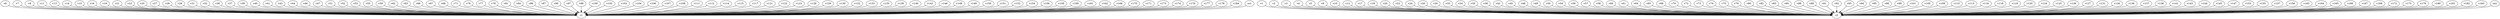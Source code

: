 strict digraph  {
c1;
c2;
v1;
v2;
v3;
v4;
v5;
v6;
v7;
v8;
v9;
v10;
v11;
v12;
v13;
v14;
v15;
v16;
v17;
v18;
v19;
v20;
v21;
v22;
v23;
v24;
v25;
v26;
v27;
v28;
v29;
v30;
v31;
v32;
v33;
v34;
v35;
v36;
v37;
v38;
v39;
v40;
v41;
v42;
v43;
v44;
v45;
v46;
v47;
v48;
v49;
v50;
v51;
v52;
v53;
v54;
v55;
v56;
v57;
v58;
v59;
v60;
v61;
v62;
v63;
v64;
v65;
v66;
v67;
v68;
v69;
v70;
v71;
v72;
v73;
v74;
v75;
v76;
v77;
v78;
v79;
v80;
v81;
v82;
v83;
v84;
v85;
v86;
v87;
v88;
v89;
v90;
v91;
v92;
v93;
v94;
v95;
v96;
v97;
v98;
v99;
v100;
v101;
v102;
v103;
v104;
v105;
v106;
v107;
v108;
v109;
v110;
v111;
v112;
v113;
v114;
v115;
v116;
v117;
v118;
v119;
v120;
v121;
v122;
v123;
v124;
v125;
v126;
v127;
v128;
v129;
v130;
v131;
v132;
v133;
v134;
v135;
v136;
v137;
v138;
v139;
v140;
v141;
v142;
v143;
v144;
v145;
v146;
v147;
v148;
v149;
v150;
v151;
v152;
v153;
v154;
v155;
v156;
v157;
v158;
v159;
v160;
v161;
v162;
v163;
v164;
v165;
v166;
v167;
v168;
v169;
v170;
v171;
v172;
v173;
v174;
v175;
v176;
v177;
v178;
v179;
v180;
v181;
v182;
v183;
v184;
co1;
co2;
v1 -> c2  [weight=1];
v2 -> c2  [weight=1];
v3 -> c2  [weight=1];
v4 -> c2  [weight=1];
v5 -> c2  [weight=1];
v6 -> c1  [weight=1];
v7 -> c1  [weight=1];
v8 -> c1  [weight=1];
v9 -> c2  [weight=1];
v10 -> c2  [weight=1];
v11 -> c1  [weight=1];
v12 -> c2  [weight=1];
v13 -> c1  [weight=1];
v14 -> c1  [weight=1];
v15 -> c1  [weight=1];
v16 -> c1  [weight=1];
v17 -> c2  [weight=1];
v18 -> c2  [weight=1];
v19 -> c1  [weight=1];
v20 -> c2  [weight=1];
v21 -> c1  [weight=1];
v22 -> c2  [weight=1];
v23 -> c1  [weight=1];
v24 -> c2  [weight=1];
v25 -> c1  [weight=1];
v26 -> c2  [weight=1];
v27 -> c1  [weight=1];
v28 -> c1  [weight=1];
v29 -> c1  [weight=1];
v30 -> c2  [weight=1];
v31 -> c1  [weight=1];
v32 -> c1  [weight=1];
v33 -> c2  [weight=1];
v34 -> c2  [weight=1];
v35 -> c2  [weight=1];
v36 -> c1  [weight=1];
v37 -> c1  [weight=1];
v38 -> c2  [weight=1];
v39 -> c1  [weight=1];
v40 -> c1  [weight=1];
v41 -> c1  [weight=1];
v42 -> c2  [weight=1];
v43 -> c1  [weight=1];
v44 -> c1  [weight=1];
v45 -> c2  [weight=1];
v46 -> c1  [weight=1];
v47 -> c1  [weight=1];
v48 -> c2  [weight=1];
v49 -> c2  [weight=1];
v50 -> c2  [weight=1];
v51 -> c1  [weight=1];
v52 -> c1  [weight=1];
v53 -> c1  [weight=1];
v54 -> c2  [weight=1];
v55 -> c1  [weight=1];
v56 -> c2  [weight=1];
v57 -> c2  [weight=1];
v58 -> c2  [weight=1];
v59 -> c1  [weight=1];
v60 -> c2  [weight=1];
v61 -> c2  [weight=1];
v62 -> c1  [weight=1];
v63 -> c1  [weight=1];
v64 -> c2  [weight=1];
v65 -> c2  [weight=1];
v66 -> c1  [weight=1];
v67 -> c1  [weight=1];
v68 -> c2  [weight=1];
v69 -> c1  [weight=1];
v70 -> c2  [weight=1];
v71 -> c1  [weight=1];
v72 -> c2  [weight=1];
v73 -> c2  [weight=1];
v74 -> c2  [weight=1];
v75 -> c2  [weight=1];
v76 -> c1  [weight=1];
v77 -> c1  [weight=1];
v78 -> c1  [weight=1];
v79 -> c2  [weight=1];
v80 -> c2  [weight=1];
v81 -> c1  [weight=1];
v82 -> c2  [weight=1];
v83 -> c2  [weight=1];
v84 -> c1  [weight=1];
v85 -> c2  [weight=1];
v86 -> c1  [weight=1];
v87 -> c1  [weight=1];
v88 -> c2  [weight=1];
v89 -> c2  [weight=1];
v90 -> c1  [weight=1];
v91 -> c2  [weight=1];
v92 -> c2  [weight=1];
v93 -> c2  [weight=1];
v94 -> c2  [weight=1];
v95 -> c2  [weight=1];
v96 -> c2  [weight=1];
v97 -> c1  [weight=1];
v98 -> c1  [weight=1];
v99 -> c2  [weight=1];
v100 -> c1  [weight=1];
v101 -> c2  [weight=1];
v102 -> c1  [weight=1];
v103 -> c1  [weight=1];
v104 -> c1  [weight=1];
v105 -> c2  [weight=1];
v106 -> c1  [weight=1];
v107 -> c1  [weight=1];
v108 -> c1  [weight=1];
v109 -> c2  [weight=1];
v110 -> c2  [weight=1];
v111 -> c1  [weight=1];
v112 -> c1  [weight=1];
v113 -> c2  [weight=1];
v114 -> c1  [weight=1];
v115 -> c1  [weight=1];
v116 -> c2  [weight=1];
v117 -> c1  [weight=1];
v118 -> c2  [weight=1];
v119 -> c2  [weight=1];
v120 -> c2  [weight=1];
v121 -> c1  [weight=1];
v122 -> c1  [weight=1];
v123 -> c1  [weight=1];
v124 -> c2  [weight=1];
v125 -> c2  [weight=1];
v126 -> c2  [weight=1];
v127 -> c2  [weight=1];
v128 -> c1  [weight=1];
v129 -> c1  [weight=1];
v130 -> c1  [weight=1];
v131 -> c2  [weight=1];
v132 -> c1  [weight=1];
v133 -> c1  [weight=1];
v134 -> c2  [weight=1];
v135 -> c1  [weight=1];
v136 -> c2  [weight=1];
v137 -> c2  [weight=1];
v138 -> c2  [weight=1];
v139 -> c1  [weight=1];
v140 -> c1  [weight=1];
v141 -> c2  [weight=1];
v142 -> c1  [weight=1];
v143 -> c2  [weight=1];
v144 -> c2  [weight=1];
v145 -> c2  [weight=1];
v146 -> c1  [weight=1];
v147 -> c2  [weight=1];
v148 -> c1  [weight=1];
v149 -> c1  [weight=1];
v150 -> c1  [weight=1];
v151 -> c1  [weight=1];
v152 -> c1  [weight=1];
v153 -> c2  [weight=1];
v154 -> c1  [weight=1];
v155 -> c2  [weight=1];
v156 -> c1  [weight=1];
v157 -> c2  [weight=1];
v158 -> c2  [weight=1];
v159 -> c1  [weight=1];
v160 -> c1  [weight=1];
v161 -> c1  [weight=1];
v162 -> c1  [weight=1];
v163 -> c2  [weight=1];
v164 -> c2  [weight=1];
v165 -> c2  [weight=1];
v166 -> c2  [weight=1];
v167 -> c2  [weight=1];
v168 -> c1  [weight=1];
v169 -> c2  [weight=1];
v170 -> c1  [weight=1];
v171 -> c1  [weight=1];
v172 -> c2  [weight=1];
v173 -> c1  [weight=1];
v174 -> c1  [weight=1];
v175 -> c2  [weight=1];
v176 -> c1  [weight=1];
v177 -> c1  [weight=1];
v178 -> c1  [weight=1];
v179 -> c2  [weight=1];
v180 -> c2  [weight=1];
v181 -> c2  [weight=1];
v182 -> c2  [weight=1];
v183 -> c2  [weight=1];
v184 -> c1  [weight=1];
co1 -> c1  [weight=1];
co2 -> c2  [weight=1];
}
